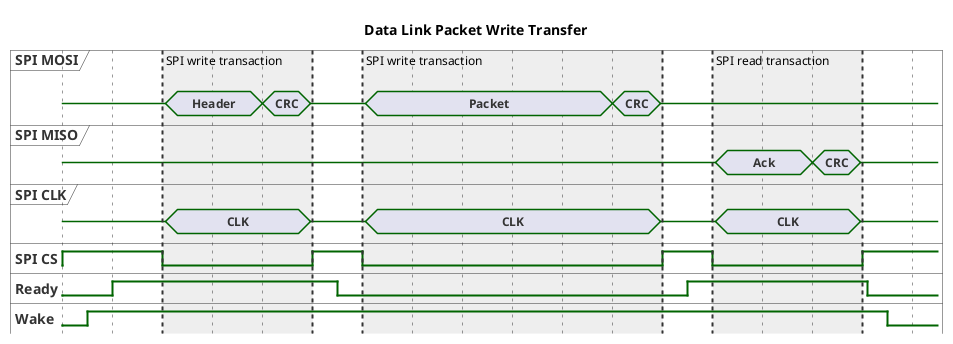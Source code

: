 ' Copyright 2024 Morse Micro
' SPDX-License-Identifier: Apache-2.0
@startuml
hide time-axis
title Data Link Packet Write Transfer
scale 100 as 50 pixels
concise "SPI MOSI" as mosi
concise "SPI MISO" as miso
concise "SPI CLK" as clk
binary "SPI CS" as cs
binary "Ready" as rdy
binary "Wake" as wake
@0
mosi is {-}
miso is {-}
clk is {-}
cs is high
rdy is low
wake is low

@50
wake is high
@100
rdy is high
@200
cs is low
@205
mosi is Header
clk is CLK
@400
mosi is CRC
@495
mosi is {-}
clk is {-}
@500
cs is high
@550
rdy is low

@600
cs is low
@605
mosi is Packet
clk is CLK
@1100
mosi is CRC
@1195
mosi is {-}
clk is {-}
@1200
cs is high
@1250
rdy is high

@1300
cs is low
@1305
miso is Ack
clk is CLK
@1500
miso is CRC
@1595
miso is {-}
clk is {-}
@1600
cs is high

@1610
rdy is low

@1650
wake is low

highlight 200 to 500 : SPI write transaction
highlight 600 to 1200 : SPI write transaction
highlight 1300 to 1600 : SPI read transaction


@enduml
